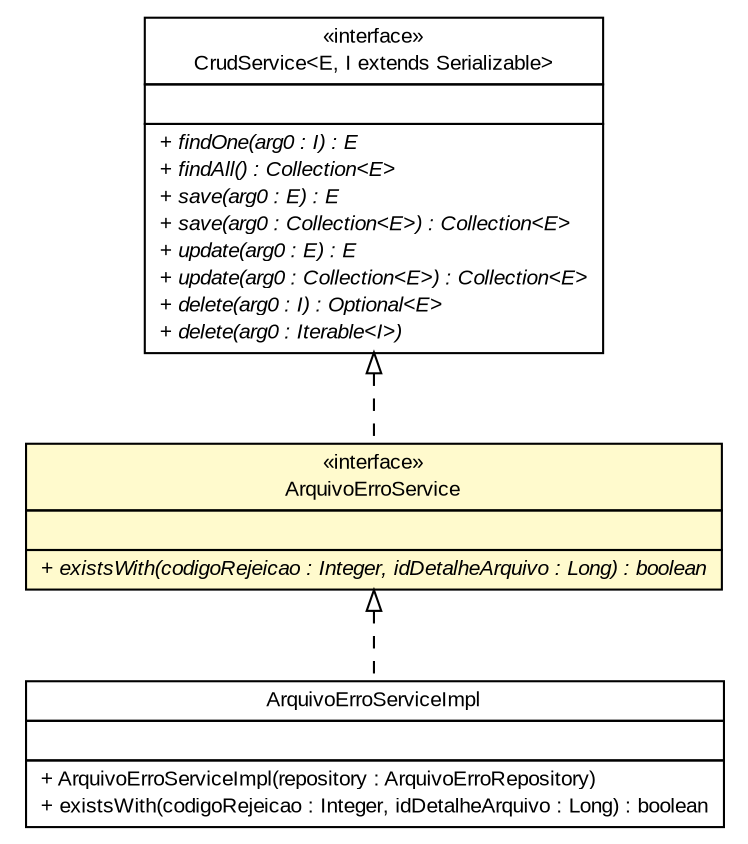 #!/usr/local/bin/dot
#
# Class diagram 
# Generated by UMLGraph version R5_6 (http://www.umlgraph.org/)
#

digraph G {
	edge [fontname="arial",fontsize=10,labelfontname="arial",labelfontsize=10];
	node [fontname="arial",fontsize=10,shape=plaintext];
	nodesep=0.25;
	ranksep=0.5;
	// br.gov.to.sefaz.arr.processamento.service.ArquivoErroService
	c27832 [label=<<table title="br.gov.to.sefaz.arr.processamento.service.ArquivoErroService" border="0" cellborder="1" cellspacing="0" cellpadding="2" port="p" bgcolor="lemonChiffon" href="./ArquivoErroService.html">
		<tr><td><table border="0" cellspacing="0" cellpadding="1">
<tr><td align="center" balign="center"> &#171;interface&#187; </td></tr>
<tr><td align="center" balign="center"> ArquivoErroService </td></tr>
		</table></td></tr>
		<tr><td><table border="0" cellspacing="0" cellpadding="1">
<tr><td align="left" balign="left">  </td></tr>
		</table></td></tr>
		<tr><td><table border="0" cellspacing="0" cellpadding="1">
<tr><td align="left" balign="left"><font face="arial italic" point-size="10.0"> + existsWith(codigoRejeicao : Integer, idDetalheArquivo : Long) : boolean </font></td></tr>
		</table></td></tr>
		</table>>, URL="./ArquivoErroService.html", fontname="arial", fontcolor="black", fontsize=10.0];
	// br.gov.to.sefaz.arr.processamento.service.impl.ArquivoErroServiceImpl
	c27845 [label=<<table title="br.gov.to.sefaz.arr.processamento.service.impl.ArquivoErroServiceImpl" border="0" cellborder="1" cellspacing="0" cellpadding="2" port="p" href="./impl/ArquivoErroServiceImpl.html">
		<tr><td><table border="0" cellspacing="0" cellpadding="1">
<tr><td align="center" balign="center"> ArquivoErroServiceImpl </td></tr>
		</table></td></tr>
		<tr><td><table border="0" cellspacing="0" cellpadding="1">
<tr><td align="left" balign="left">  </td></tr>
		</table></td></tr>
		<tr><td><table border="0" cellspacing="0" cellpadding="1">
<tr><td align="left" balign="left"> + ArquivoErroServiceImpl(repository : ArquivoErroRepository) </td></tr>
<tr><td align="left" balign="left"> + existsWith(codigoRejeicao : Integer, idDetalheArquivo : Long) : boolean </td></tr>
		</table></td></tr>
		</table>>, URL="./impl/ArquivoErroServiceImpl.html", fontname="arial", fontcolor="black", fontsize=10.0];
	//br.gov.to.sefaz.arr.processamento.service.ArquivoErroService implements br.gov.to.sefaz.business.service.CrudService<E, I extends java.io.Serializable>
	c27885:p -> c27832:p [dir=back,arrowtail=empty,style=dashed];
	//br.gov.to.sefaz.arr.processamento.service.impl.ArquivoErroServiceImpl implements br.gov.to.sefaz.arr.processamento.service.ArquivoErroService
	c27832:p -> c27845:p [dir=back,arrowtail=empty,style=dashed];
	// br.gov.to.sefaz.business.service.CrudService<E, I extends java.io.Serializable>
	c27885 [label=<<table title="br.gov.to.sefaz.business.service.CrudService" border="0" cellborder="1" cellspacing="0" cellpadding="2" port="p" href="http://java.sun.com/j2se/1.4.2/docs/api/br/gov/to/sefaz/business/service/CrudService.html">
		<tr><td><table border="0" cellspacing="0" cellpadding="1">
<tr><td align="center" balign="center"> &#171;interface&#187; </td></tr>
<tr><td align="center" balign="center"> CrudService&lt;E, I extends Serializable&gt; </td></tr>
		</table></td></tr>
		<tr><td><table border="0" cellspacing="0" cellpadding="1">
<tr><td align="left" balign="left">  </td></tr>
		</table></td></tr>
		<tr><td><table border="0" cellspacing="0" cellpadding="1">
<tr><td align="left" balign="left"><font face="arial italic" point-size="10.0"> + findOne(arg0 : I) : E </font></td></tr>
<tr><td align="left" balign="left"><font face="arial italic" point-size="10.0"> + findAll() : Collection&lt;E&gt; </font></td></tr>
<tr><td align="left" balign="left"><font face="arial italic" point-size="10.0"> + save(arg0 : E) : E </font></td></tr>
<tr><td align="left" balign="left"><font face="arial italic" point-size="10.0"> + save(arg0 : Collection&lt;E&gt;) : Collection&lt;E&gt; </font></td></tr>
<tr><td align="left" balign="left"><font face="arial italic" point-size="10.0"> + update(arg0 : E) : E </font></td></tr>
<tr><td align="left" balign="left"><font face="arial italic" point-size="10.0"> + update(arg0 : Collection&lt;E&gt;) : Collection&lt;E&gt; </font></td></tr>
<tr><td align="left" balign="left"><font face="arial italic" point-size="10.0"> + delete(arg0 : I) : Optional&lt;E&gt; </font></td></tr>
<tr><td align="left" balign="left"><font face="arial italic" point-size="10.0"> + delete(arg0 : Iterable&lt;I&gt;) </font></td></tr>
		</table></td></tr>
		</table>>, URL="http://java.sun.com/j2se/1.4.2/docs/api/br/gov/to/sefaz/business/service/CrudService.html", fontname="arial", fontcolor="black", fontsize=10.0];
}


